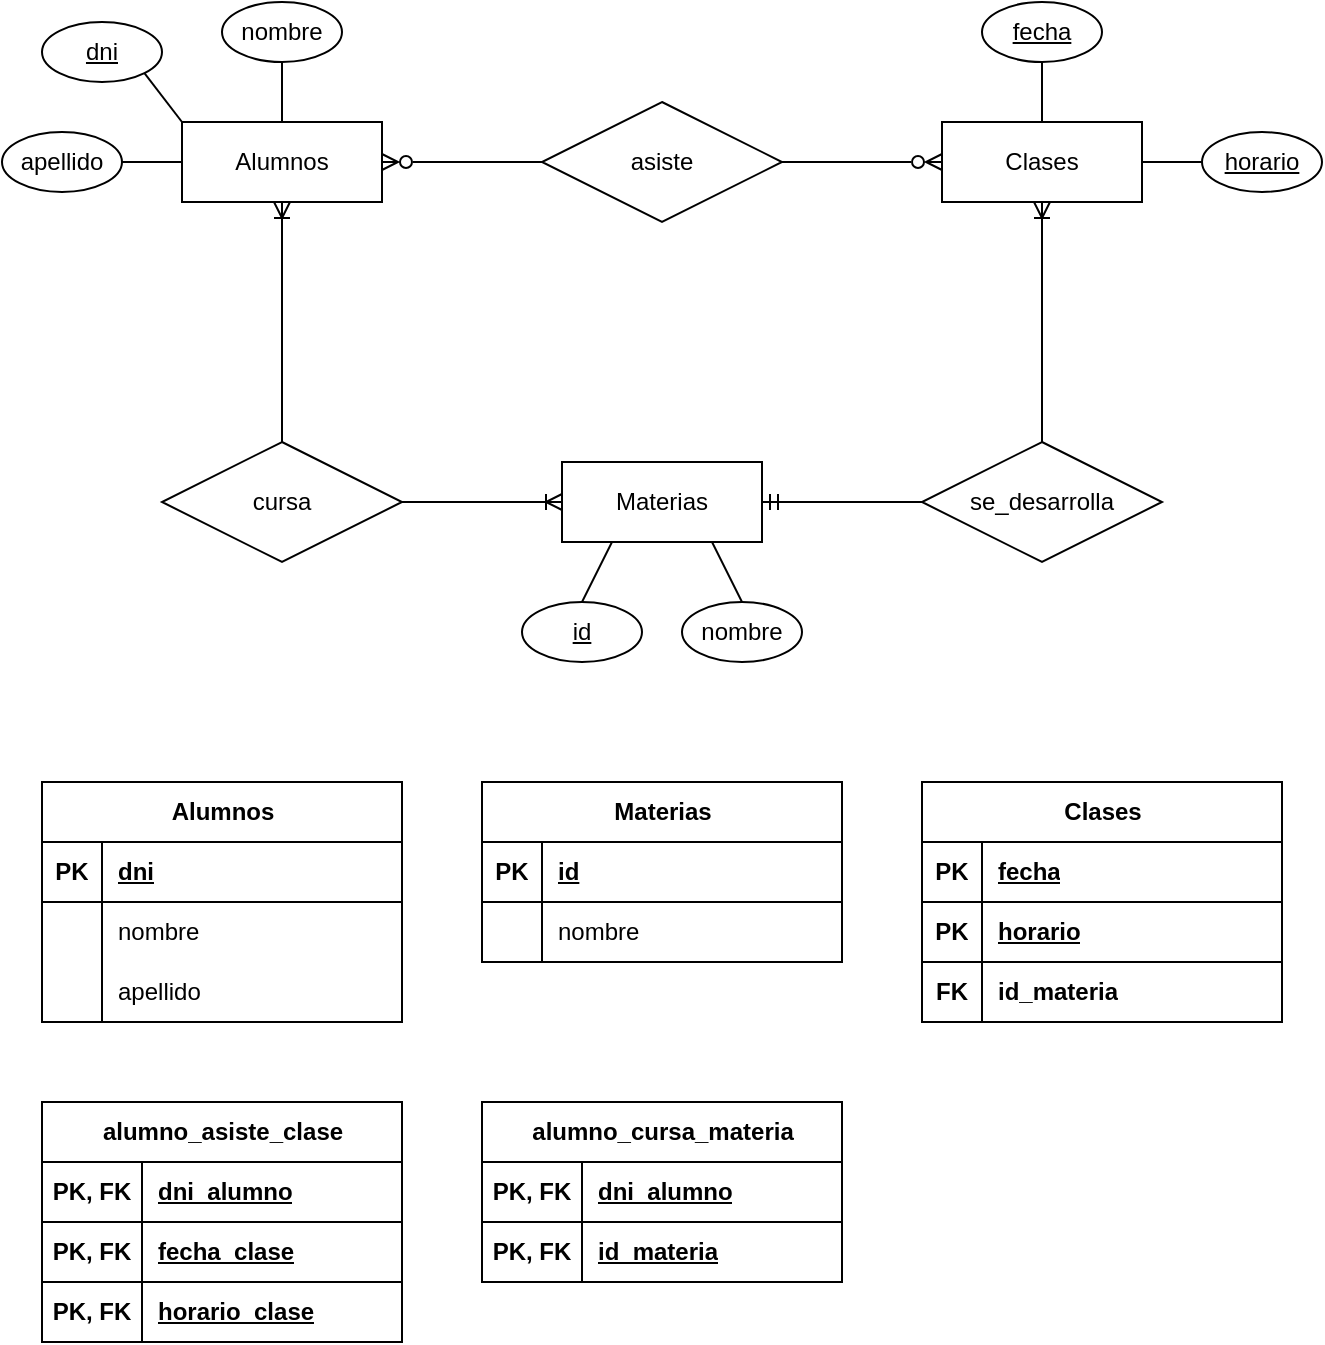 <mxfile version="21.7.5" type="device">
  <diagram name="Page-1" id="X_mmIAgjjW2B2tq-oS4c">
    <mxGraphModel dx="1195" dy="667" grid="1" gridSize="10" guides="1" tooltips="1" connect="1" arrows="1" fold="1" page="1" pageScale="1" pageWidth="850" pageHeight="1100" math="0" shadow="0">
      <root>
        <mxCell id="0" />
        <mxCell id="1" parent="0" />
        <mxCell id="8Df4C4GKqqUU1CxNZXS0-4" style="edgeStyle=orthogonalEdgeStyle;rounded=0;orthogonalLoop=1;jettySize=auto;html=1;entryX=0;entryY=0.5;entryDx=0;entryDy=0;endArrow=none;endFill=0;startArrow=ERzeroToMany;startFill=0;" parent="1" source="8Df4C4GKqqUU1CxNZXS0-1" target="8Df4C4GKqqUU1CxNZXS0-3" edge="1">
          <mxGeometry relative="1" as="geometry" />
        </mxCell>
        <mxCell id="8Df4C4GKqqUU1CxNZXS0-1" value="Alumnos" style="whiteSpace=wrap;html=1;align=center;" parent="1" vertex="1">
          <mxGeometry x="340" y="390" width="100" height="40" as="geometry" />
        </mxCell>
        <mxCell id="8Df4C4GKqqUU1CxNZXS0-5" style="edgeStyle=orthogonalEdgeStyle;rounded=0;orthogonalLoop=1;jettySize=auto;html=1;entryX=1;entryY=0.5;entryDx=0;entryDy=0;endArrow=none;endFill=0;startArrow=ERzeroToMany;startFill=0;" parent="1" source="8Df4C4GKqqUU1CxNZXS0-2" target="8Df4C4GKqqUU1CxNZXS0-3" edge="1">
          <mxGeometry relative="1" as="geometry" />
        </mxCell>
        <mxCell id="8Df4C4GKqqUU1CxNZXS0-14" style="edgeStyle=orthogonalEdgeStyle;rounded=0;orthogonalLoop=1;jettySize=auto;html=1;entryX=0.5;entryY=0;entryDx=0;entryDy=0;endArrow=none;endFill=0;startArrow=ERoneToMany;startFill=0;" parent="1" source="8Df4C4GKqqUU1CxNZXS0-2" target="8Df4C4GKqqUU1CxNZXS0-12" edge="1">
          <mxGeometry relative="1" as="geometry" />
        </mxCell>
        <mxCell id="8Df4C4GKqqUU1CxNZXS0-2" value="Clases" style="whiteSpace=wrap;html=1;align=center;" parent="1" vertex="1">
          <mxGeometry x="720" y="390" width="100" height="40" as="geometry" />
        </mxCell>
        <mxCell id="8Df4C4GKqqUU1CxNZXS0-3" value="asiste" style="shape=rhombus;perimeter=rhombusPerimeter;whiteSpace=wrap;html=1;align=center;" parent="1" vertex="1">
          <mxGeometry x="520" y="380" width="120" height="60" as="geometry" />
        </mxCell>
        <mxCell id="8Df4C4GKqqUU1CxNZXS0-13" style="edgeStyle=orthogonalEdgeStyle;rounded=0;orthogonalLoop=1;jettySize=auto;html=1;entryX=0;entryY=0.5;entryDx=0;entryDy=0;endArrow=none;endFill=0;startArrow=ERmandOne;startFill=0;" parent="1" source="8Df4C4GKqqUU1CxNZXS0-6" target="8Df4C4GKqqUU1CxNZXS0-12" edge="1">
          <mxGeometry relative="1" as="geometry" />
        </mxCell>
        <mxCell id="8Df4C4GKqqUU1CxNZXS0-6" value="Materias" style="whiteSpace=wrap;html=1;align=center;" parent="1" vertex="1">
          <mxGeometry x="530" y="560" width="100" height="40" as="geometry" />
        </mxCell>
        <mxCell id="8Df4C4GKqqUU1CxNZXS0-10" style="edgeStyle=orthogonalEdgeStyle;rounded=0;orthogonalLoop=1;jettySize=auto;html=1;entryX=0.5;entryY=1;entryDx=0;entryDy=0;endArrow=ERoneToMany;endFill=0;startArrow=none;startFill=0;" parent="1" source="8Df4C4GKqqUU1CxNZXS0-9" target="8Df4C4GKqqUU1CxNZXS0-1" edge="1">
          <mxGeometry relative="1" as="geometry" />
        </mxCell>
        <mxCell id="8Df4C4GKqqUU1CxNZXS0-11" style="edgeStyle=orthogonalEdgeStyle;rounded=0;orthogonalLoop=1;jettySize=auto;html=1;entryX=0;entryY=0.5;entryDx=0;entryDy=0;endArrow=ERoneToMany;endFill=0;" parent="1" source="8Df4C4GKqqUU1CxNZXS0-9" target="8Df4C4GKqqUU1CxNZXS0-6" edge="1">
          <mxGeometry relative="1" as="geometry" />
        </mxCell>
        <mxCell id="8Df4C4GKqqUU1CxNZXS0-9" value="cursa" style="shape=rhombus;perimeter=rhombusPerimeter;whiteSpace=wrap;html=1;align=center;" parent="1" vertex="1">
          <mxGeometry x="330" y="550" width="120" height="60" as="geometry" />
        </mxCell>
        <mxCell id="8Df4C4GKqqUU1CxNZXS0-12" value="se_desarrolla" style="shape=rhombus;perimeter=rhombusPerimeter;whiteSpace=wrap;html=1;align=center;" parent="1" vertex="1">
          <mxGeometry x="710" y="550" width="120" height="60" as="geometry" />
        </mxCell>
        <mxCell id="1ckpjfArglEjTaITITCq-5" style="rounded=0;orthogonalLoop=1;jettySize=auto;html=1;exitX=1;exitY=1;exitDx=0;exitDy=0;entryX=0;entryY=0;entryDx=0;entryDy=0;endArrow=none;endFill=0;" edge="1" parent="1" source="1ckpjfArglEjTaITITCq-1" target="8Df4C4GKqqUU1CxNZXS0-1">
          <mxGeometry relative="1" as="geometry" />
        </mxCell>
        <mxCell id="1ckpjfArglEjTaITITCq-1" value="dni" style="ellipse;whiteSpace=wrap;html=1;align=center;fontStyle=4;" vertex="1" parent="1">
          <mxGeometry x="270" y="340" width="60" height="30" as="geometry" />
        </mxCell>
        <mxCell id="1ckpjfArglEjTaITITCq-9" style="edgeStyle=orthogonalEdgeStyle;rounded=0;orthogonalLoop=1;jettySize=auto;html=1;exitX=0.5;exitY=1;exitDx=0;exitDy=0;entryX=0.5;entryY=0;entryDx=0;entryDy=0;endArrow=none;endFill=0;" edge="1" parent="1" source="1ckpjfArglEjTaITITCq-2" target="8Df4C4GKqqUU1CxNZXS0-1">
          <mxGeometry relative="1" as="geometry" />
        </mxCell>
        <mxCell id="1ckpjfArglEjTaITITCq-2" value="nombre" style="ellipse;whiteSpace=wrap;html=1;align=center;" vertex="1" parent="1">
          <mxGeometry x="360" y="330" width="60" height="30" as="geometry" />
        </mxCell>
        <mxCell id="1ckpjfArglEjTaITITCq-7" style="edgeStyle=orthogonalEdgeStyle;rounded=0;orthogonalLoop=1;jettySize=auto;html=1;exitX=1;exitY=0.5;exitDx=0;exitDy=0;entryX=0;entryY=0.5;entryDx=0;entryDy=0;endArrow=none;endFill=0;" edge="1" parent="1" source="1ckpjfArglEjTaITITCq-3" target="8Df4C4GKqqUU1CxNZXS0-1">
          <mxGeometry relative="1" as="geometry" />
        </mxCell>
        <mxCell id="1ckpjfArglEjTaITITCq-3" value="apellido" style="ellipse;whiteSpace=wrap;html=1;align=center;" vertex="1" parent="1">
          <mxGeometry x="250" y="395" width="60" height="30" as="geometry" />
        </mxCell>
        <mxCell id="1ckpjfArglEjTaITITCq-14" style="edgeStyle=orthogonalEdgeStyle;rounded=0;orthogonalLoop=1;jettySize=auto;html=1;entryX=0.5;entryY=0;entryDx=0;entryDy=0;startArrow=none;startFill=0;endArrow=none;endFill=0;" edge="1" parent="1" target="8Df4C4GKqqUU1CxNZXS0-2">
          <mxGeometry relative="1" as="geometry">
            <mxPoint x="770" y="360" as="sourcePoint" />
          </mxGeometry>
        </mxCell>
        <mxCell id="1ckpjfArglEjTaITITCq-13" style="edgeStyle=orthogonalEdgeStyle;rounded=0;orthogonalLoop=1;jettySize=auto;html=1;exitX=0;exitY=0.5;exitDx=0;exitDy=0;entryX=1;entryY=0.5;entryDx=0;entryDy=0;endArrow=none;endFill=0;" edge="1" parent="1" target="8Df4C4GKqqUU1CxNZXS0-2">
          <mxGeometry relative="1" as="geometry">
            <mxPoint x="850" y="410" as="sourcePoint" />
          </mxGeometry>
        </mxCell>
        <mxCell id="1ckpjfArglEjTaITITCq-20" style="rounded=0;orthogonalLoop=1;jettySize=auto;html=1;exitX=0.5;exitY=0;exitDx=0;exitDy=0;entryX=0.25;entryY=1;entryDx=0;entryDy=0;endArrow=none;endFill=0;" edge="1" parent="1" source="1ckpjfArglEjTaITITCq-17" target="8Df4C4GKqqUU1CxNZXS0-6">
          <mxGeometry relative="1" as="geometry" />
        </mxCell>
        <mxCell id="1ckpjfArglEjTaITITCq-17" value="id" style="ellipse;whiteSpace=wrap;html=1;align=center;fontStyle=4;" vertex="1" parent="1">
          <mxGeometry x="510" y="630" width="60" height="30" as="geometry" />
        </mxCell>
        <mxCell id="1ckpjfArglEjTaITITCq-19" style="rounded=0;orthogonalLoop=1;jettySize=auto;html=1;exitX=0.5;exitY=0;exitDx=0;exitDy=0;entryX=0.75;entryY=1;entryDx=0;entryDy=0;endArrow=none;endFill=0;" edge="1" parent="1" source="1ckpjfArglEjTaITITCq-18" target="8Df4C4GKqqUU1CxNZXS0-6">
          <mxGeometry relative="1" as="geometry" />
        </mxCell>
        <mxCell id="1ckpjfArglEjTaITITCq-18" value="nombre" style="ellipse;whiteSpace=wrap;html=1;align=center;" vertex="1" parent="1">
          <mxGeometry x="590" y="630" width="60" height="30" as="geometry" />
        </mxCell>
        <mxCell id="1ckpjfArglEjTaITITCq-21" value="fecha" style="ellipse;whiteSpace=wrap;html=1;align=center;fontStyle=4;" vertex="1" parent="1">
          <mxGeometry x="740" y="330" width="60" height="30" as="geometry" />
        </mxCell>
        <mxCell id="1ckpjfArglEjTaITITCq-22" value="horario" style="ellipse;whiteSpace=wrap;html=1;align=center;fontStyle=4;" vertex="1" parent="1">
          <mxGeometry x="850" y="395" width="60" height="30" as="geometry" />
        </mxCell>
        <mxCell id="1ckpjfArglEjTaITITCq-24" value="Alumnos" style="shape=table;startSize=30;container=1;collapsible=1;childLayout=tableLayout;fixedRows=1;rowLines=0;fontStyle=1;align=center;resizeLast=1;html=1;" vertex="1" parent="1">
          <mxGeometry x="270" y="720" width="180" height="120" as="geometry" />
        </mxCell>
        <mxCell id="1ckpjfArglEjTaITITCq-25" value="" style="shape=tableRow;horizontal=0;startSize=0;swimlaneHead=0;swimlaneBody=0;fillColor=none;collapsible=0;dropTarget=0;points=[[0,0.5],[1,0.5]];portConstraint=eastwest;top=0;left=0;right=0;bottom=1;" vertex="1" parent="1ckpjfArglEjTaITITCq-24">
          <mxGeometry y="30" width="180" height="30" as="geometry" />
        </mxCell>
        <mxCell id="1ckpjfArglEjTaITITCq-26" value="PK" style="shape=partialRectangle;connectable=0;fillColor=none;top=0;left=0;bottom=0;right=0;fontStyle=1;overflow=hidden;whiteSpace=wrap;html=1;" vertex="1" parent="1ckpjfArglEjTaITITCq-25">
          <mxGeometry width="30" height="30" as="geometry">
            <mxRectangle width="30" height="30" as="alternateBounds" />
          </mxGeometry>
        </mxCell>
        <mxCell id="1ckpjfArglEjTaITITCq-27" value="dni" style="shape=partialRectangle;connectable=0;fillColor=none;top=0;left=0;bottom=0;right=0;align=left;spacingLeft=6;fontStyle=5;overflow=hidden;whiteSpace=wrap;html=1;" vertex="1" parent="1ckpjfArglEjTaITITCq-25">
          <mxGeometry x="30" width="150" height="30" as="geometry">
            <mxRectangle width="150" height="30" as="alternateBounds" />
          </mxGeometry>
        </mxCell>
        <mxCell id="1ckpjfArglEjTaITITCq-28" value="" style="shape=tableRow;horizontal=0;startSize=0;swimlaneHead=0;swimlaneBody=0;fillColor=none;collapsible=0;dropTarget=0;points=[[0,0.5],[1,0.5]];portConstraint=eastwest;top=0;left=0;right=0;bottom=0;" vertex="1" parent="1ckpjfArglEjTaITITCq-24">
          <mxGeometry y="60" width="180" height="30" as="geometry" />
        </mxCell>
        <mxCell id="1ckpjfArglEjTaITITCq-29" value="" style="shape=partialRectangle;connectable=0;fillColor=none;top=0;left=0;bottom=0;right=0;editable=1;overflow=hidden;whiteSpace=wrap;html=1;" vertex="1" parent="1ckpjfArglEjTaITITCq-28">
          <mxGeometry width="30" height="30" as="geometry">
            <mxRectangle width="30" height="30" as="alternateBounds" />
          </mxGeometry>
        </mxCell>
        <mxCell id="1ckpjfArglEjTaITITCq-30" value="nombre" style="shape=partialRectangle;connectable=0;fillColor=none;top=0;left=0;bottom=0;right=0;align=left;spacingLeft=6;overflow=hidden;whiteSpace=wrap;html=1;" vertex="1" parent="1ckpjfArglEjTaITITCq-28">
          <mxGeometry x="30" width="150" height="30" as="geometry">
            <mxRectangle width="150" height="30" as="alternateBounds" />
          </mxGeometry>
        </mxCell>
        <mxCell id="1ckpjfArglEjTaITITCq-31" value="" style="shape=tableRow;horizontal=0;startSize=0;swimlaneHead=0;swimlaneBody=0;fillColor=none;collapsible=0;dropTarget=0;points=[[0,0.5],[1,0.5]];portConstraint=eastwest;top=0;left=0;right=0;bottom=0;" vertex="1" parent="1ckpjfArglEjTaITITCq-24">
          <mxGeometry y="90" width="180" height="30" as="geometry" />
        </mxCell>
        <mxCell id="1ckpjfArglEjTaITITCq-32" value="" style="shape=partialRectangle;connectable=0;fillColor=none;top=0;left=0;bottom=0;right=0;editable=1;overflow=hidden;whiteSpace=wrap;html=1;" vertex="1" parent="1ckpjfArglEjTaITITCq-31">
          <mxGeometry width="30" height="30" as="geometry">
            <mxRectangle width="30" height="30" as="alternateBounds" />
          </mxGeometry>
        </mxCell>
        <mxCell id="1ckpjfArglEjTaITITCq-33" value="apellido" style="shape=partialRectangle;connectable=0;fillColor=none;top=0;left=0;bottom=0;right=0;align=left;spacingLeft=6;overflow=hidden;whiteSpace=wrap;html=1;" vertex="1" parent="1ckpjfArglEjTaITITCq-31">
          <mxGeometry x="30" width="150" height="30" as="geometry">
            <mxRectangle width="150" height="30" as="alternateBounds" />
          </mxGeometry>
        </mxCell>
        <mxCell id="1ckpjfArglEjTaITITCq-37" value="Materias" style="shape=table;startSize=30;container=1;collapsible=1;childLayout=tableLayout;fixedRows=1;rowLines=0;fontStyle=1;align=center;resizeLast=1;html=1;" vertex="1" parent="1">
          <mxGeometry x="490" y="720" width="180" height="90" as="geometry" />
        </mxCell>
        <mxCell id="1ckpjfArglEjTaITITCq-38" value="" style="shape=tableRow;horizontal=0;startSize=0;swimlaneHead=0;swimlaneBody=0;fillColor=none;collapsible=0;dropTarget=0;points=[[0,0.5],[1,0.5]];portConstraint=eastwest;top=0;left=0;right=0;bottom=1;" vertex="1" parent="1ckpjfArglEjTaITITCq-37">
          <mxGeometry y="30" width="180" height="30" as="geometry" />
        </mxCell>
        <mxCell id="1ckpjfArglEjTaITITCq-39" value="PK" style="shape=partialRectangle;connectable=0;fillColor=none;top=0;left=0;bottom=0;right=0;fontStyle=1;overflow=hidden;whiteSpace=wrap;html=1;" vertex="1" parent="1ckpjfArglEjTaITITCq-38">
          <mxGeometry width="30" height="30" as="geometry">
            <mxRectangle width="30" height="30" as="alternateBounds" />
          </mxGeometry>
        </mxCell>
        <mxCell id="1ckpjfArglEjTaITITCq-40" value="id" style="shape=partialRectangle;connectable=0;fillColor=none;top=0;left=0;bottom=0;right=0;align=left;spacingLeft=6;fontStyle=5;overflow=hidden;whiteSpace=wrap;html=1;" vertex="1" parent="1ckpjfArglEjTaITITCq-38">
          <mxGeometry x="30" width="150" height="30" as="geometry">
            <mxRectangle width="150" height="30" as="alternateBounds" />
          </mxGeometry>
        </mxCell>
        <mxCell id="1ckpjfArglEjTaITITCq-41" value="" style="shape=tableRow;horizontal=0;startSize=0;swimlaneHead=0;swimlaneBody=0;fillColor=none;collapsible=0;dropTarget=0;points=[[0,0.5],[1,0.5]];portConstraint=eastwest;top=0;left=0;right=0;bottom=0;" vertex="1" parent="1ckpjfArglEjTaITITCq-37">
          <mxGeometry y="60" width="180" height="30" as="geometry" />
        </mxCell>
        <mxCell id="1ckpjfArglEjTaITITCq-42" value="" style="shape=partialRectangle;connectable=0;fillColor=none;top=0;left=0;bottom=0;right=0;editable=1;overflow=hidden;whiteSpace=wrap;html=1;" vertex="1" parent="1ckpjfArglEjTaITITCq-41">
          <mxGeometry width="30" height="30" as="geometry">
            <mxRectangle width="30" height="30" as="alternateBounds" />
          </mxGeometry>
        </mxCell>
        <mxCell id="1ckpjfArglEjTaITITCq-43" value="nombre" style="shape=partialRectangle;connectable=0;fillColor=none;top=0;left=0;bottom=0;right=0;align=left;spacingLeft=6;overflow=hidden;whiteSpace=wrap;html=1;" vertex="1" parent="1ckpjfArglEjTaITITCq-41">
          <mxGeometry x="30" width="150" height="30" as="geometry">
            <mxRectangle width="150" height="30" as="alternateBounds" />
          </mxGeometry>
        </mxCell>
        <mxCell id="1ckpjfArglEjTaITITCq-107" value="" style="group" vertex="1" connectable="0" parent="1">
          <mxGeometry x="490" y="880" width="180" height="90" as="geometry" />
        </mxCell>
        <mxCell id="1ckpjfArglEjTaITITCq-93" value="alumno_cursa_materia" style="shape=table;startSize=30;container=1;collapsible=1;childLayout=tableLayout;fixedRows=1;rowLines=0;fontStyle=1;align=center;resizeLast=1;html=1;" vertex="1" parent="1ckpjfArglEjTaITITCq-107">
          <mxGeometry width="180" height="90" as="geometry" />
        </mxCell>
        <mxCell id="1ckpjfArglEjTaITITCq-94" value="" style="shape=tableRow;horizontal=0;startSize=0;swimlaneHead=0;swimlaneBody=0;fillColor=none;collapsible=0;dropTarget=0;points=[[0,0.5],[1,0.5]];portConstraint=eastwest;top=0;left=0;right=0;bottom=1;" vertex="1" parent="1ckpjfArglEjTaITITCq-93">
          <mxGeometry y="30" width="180" height="30" as="geometry" />
        </mxCell>
        <mxCell id="1ckpjfArglEjTaITITCq-95" value="PK, FK" style="shape=partialRectangle;connectable=0;fillColor=none;top=0;left=0;bottom=0;right=0;fontStyle=1;overflow=hidden;whiteSpace=wrap;html=1;" vertex="1" parent="1ckpjfArglEjTaITITCq-94">
          <mxGeometry width="50" height="30" as="geometry">
            <mxRectangle width="50" height="30" as="alternateBounds" />
          </mxGeometry>
        </mxCell>
        <mxCell id="1ckpjfArglEjTaITITCq-96" value="dni_alumno" style="shape=partialRectangle;connectable=0;fillColor=none;top=0;left=0;bottom=0;right=0;align=left;spacingLeft=6;fontStyle=5;overflow=hidden;whiteSpace=wrap;html=1;" vertex="1" parent="1ckpjfArglEjTaITITCq-94">
          <mxGeometry x="50" width="130" height="30" as="geometry">
            <mxRectangle width="130" height="30" as="alternateBounds" />
          </mxGeometry>
        </mxCell>
        <mxCell id="1ckpjfArglEjTaITITCq-97" value="" style="shape=tableRow;horizontal=0;startSize=0;swimlaneHead=0;swimlaneBody=0;fillColor=none;collapsible=0;dropTarget=0;points=[[0,0.5],[1,0.5]];portConstraint=eastwest;top=0;left=0;right=0;bottom=0;" vertex="1" parent="1ckpjfArglEjTaITITCq-93">
          <mxGeometry y="60" width="180" height="30" as="geometry" />
        </mxCell>
        <mxCell id="1ckpjfArglEjTaITITCq-98" value="" style="shape=partialRectangle;connectable=0;fillColor=none;top=0;left=0;bottom=0;right=0;editable=1;overflow=hidden;whiteSpace=wrap;html=1;" vertex="1" parent="1ckpjfArglEjTaITITCq-97">
          <mxGeometry width="50" height="30" as="geometry">
            <mxRectangle width="50" height="30" as="alternateBounds" />
          </mxGeometry>
        </mxCell>
        <mxCell id="1ckpjfArglEjTaITITCq-99" value="" style="shape=partialRectangle;connectable=0;fillColor=none;top=0;left=0;bottom=0;right=0;align=left;spacingLeft=6;overflow=hidden;whiteSpace=wrap;html=1;" vertex="1" parent="1ckpjfArglEjTaITITCq-97">
          <mxGeometry x="50" width="130" height="30" as="geometry">
            <mxRectangle width="130" height="30" as="alternateBounds" />
          </mxGeometry>
        </mxCell>
        <mxCell id="1ckpjfArglEjTaITITCq-103" value="" style="shape=tableRow;horizontal=0;startSize=0;swimlaneHead=0;swimlaneBody=0;fillColor=none;collapsible=0;dropTarget=0;points=[[0,0.5],[1,0.5]];portConstraint=eastwest;top=0;left=0;right=0;bottom=1;" vertex="1" parent="1ckpjfArglEjTaITITCq-107">
          <mxGeometry y="60" width="180" height="30" as="geometry" />
        </mxCell>
        <mxCell id="1ckpjfArglEjTaITITCq-104" value="PK, FK" style="shape=partialRectangle;connectable=0;fillColor=none;top=0;left=0;bottom=0;right=0;fontStyle=1;overflow=hidden;whiteSpace=wrap;html=1;" vertex="1" parent="1ckpjfArglEjTaITITCq-103">
          <mxGeometry width="50" height="30" as="geometry">
            <mxRectangle width="50" height="30" as="alternateBounds" />
          </mxGeometry>
        </mxCell>
        <mxCell id="1ckpjfArglEjTaITITCq-105" value="id_materia" style="shape=partialRectangle;connectable=0;fillColor=none;top=0;left=0;bottom=0;right=0;align=left;spacingLeft=6;fontStyle=5;overflow=hidden;whiteSpace=wrap;html=1;" vertex="1" parent="1ckpjfArglEjTaITITCq-103">
          <mxGeometry x="50" width="130" height="30" as="geometry">
            <mxRectangle width="130" height="30" as="alternateBounds" />
          </mxGeometry>
        </mxCell>
        <mxCell id="1ckpjfArglEjTaITITCq-108" value="" style="group" vertex="1" connectable="0" parent="1">
          <mxGeometry x="270" y="880" width="180" height="120" as="geometry" />
        </mxCell>
        <mxCell id="1ckpjfArglEjTaITITCq-74" value="alumno_asiste_clase" style="shape=table;startSize=30;container=1;collapsible=1;childLayout=tableLayout;fixedRows=1;rowLines=0;fontStyle=1;align=center;resizeLast=1;html=1;" vertex="1" parent="1ckpjfArglEjTaITITCq-108">
          <mxGeometry width="180" height="120" as="geometry" />
        </mxCell>
        <mxCell id="1ckpjfArglEjTaITITCq-75" value="" style="shape=tableRow;horizontal=0;startSize=0;swimlaneHead=0;swimlaneBody=0;fillColor=none;collapsible=0;dropTarget=0;points=[[0,0.5],[1,0.5]];portConstraint=eastwest;top=0;left=0;right=0;bottom=1;" vertex="1" parent="1ckpjfArglEjTaITITCq-74">
          <mxGeometry y="30" width="180" height="30" as="geometry" />
        </mxCell>
        <mxCell id="1ckpjfArglEjTaITITCq-76" value="PK, FK" style="shape=partialRectangle;connectable=0;fillColor=none;top=0;left=0;bottom=0;right=0;fontStyle=1;overflow=hidden;whiteSpace=wrap;html=1;" vertex="1" parent="1ckpjfArglEjTaITITCq-75">
          <mxGeometry width="50" height="30" as="geometry">
            <mxRectangle width="50" height="30" as="alternateBounds" />
          </mxGeometry>
        </mxCell>
        <mxCell id="1ckpjfArglEjTaITITCq-77" value="dni_alumno" style="shape=partialRectangle;connectable=0;fillColor=none;top=0;left=0;bottom=0;right=0;align=left;spacingLeft=6;fontStyle=5;overflow=hidden;whiteSpace=wrap;html=1;" vertex="1" parent="1ckpjfArglEjTaITITCq-75">
          <mxGeometry x="50" width="130" height="30" as="geometry">
            <mxRectangle width="130" height="30" as="alternateBounds" />
          </mxGeometry>
        </mxCell>
        <mxCell id="1ckpjfArglEjTaITITCq-78" value="" style="shape=tableRow;horizontal=0;startSize=0;swimlaneHead=0;swimlaneBody=0;fillColor=none;collapsible=0;dropTarget=0;points=[[0,0.5],[1,0.5]];portConstraint=eastwest;top=0;left=0;right=0;bottom=0;" vertex="1" parent="1ckpjfArglEjTaITITCq-74">
          <mxGeometry y="60" width="180" height="30" as="geometry" />
        </mxCell>
        <mxCell id="1ckpjfArglEjTaITITCq-79" value="" style="shape=partialRectangle;connectable=0;fillColor=none;top=0;left=0;bottom=0;right=0;editable=1;overflow=hidden;whiteSpace=wrap;html=1;" vertex="1" parent="1ckpjfArglEjTaITITCq-78">
          <mxGeometry width="50" height="30" as="geometry">
            <mxRectangle width="50" height="30" as="alternateBounds" />
          </mxGeometry>
        </mxCell>
        <mxCell id="1ckpjfArglEjTaITITCq-80" value="" style="shape=partialRectangle;connectable=0;fillColor=none;top=0;left=0;bottom=0;right=0;align=left;spacingLeft=6;overflow=hidden;whiteSpace=wrap;html=1;" vertex="1" parent="1ckpjfArglEjTaITITCq-78">
          <mxGeometry x="50" width="130" height="30" as="geometry">
            <mxRectangle width="130" height="30" as="alternateBounds" />
          </mxGeometry>
        </mxCell>
        <mxCell id="1ckpjfArglEjTaITITCq-81" value="" style="shape=tableRow;horizontal=0;startSize=0;swimlaneHead=0;swimlaneBody=0;fillColor=none;collapsible=0;dropTarget=0;points=[[0,0.5],[1,0.5]];portConstraint=eastwest;top=0;left=0;right=0;bottom=0;" vertex="1" parent="1ckpjfArglEjTaITITCq-74">
          <mxGeometry y="90" width="180" height="30" as="geometry" />
        </mxCell>
        <mxCell id="1ckpjfArglEjTaITITCq-82" value="" style="shape=partialRectangle;connectable=0;fillColor=none;top=0;left=0;bottom=0;right=0;editable=1;overflow=hidden;whiteSpace=wrap;html=1;" vertex="1" parent="1ckpjfArglEjTaITITCq-81">
          <mxGeometry width="50" height="30" as="geometry">
            <mxRectangle width="50" height="30" as="alternateBounds" />
          </mxGeometry>
        </mxCell>
        <mxCell id="1ckpjfArglEjTaITITCq-83" value="" style="shape=partialRectangle;connectable=0;fillColor=none;top=0;left=0;bottom=0;right=0;align=left;spacingLeft=6;overflow=hidden;whiteSpace=wrap;html=1;" vertex="1" parent="1ckpjfArglEjTaITITCq-81">
          <mxGeometry x="50" width="130" height="30" as="geometry">
            <mxRectangle width="130" height="30" as="alternateBounds" />
          </mxGeometry>
        </mxCell>
        <mxCell id="1ckpjfArglEjTaITITCq-87" value="" style="shape=tableRow;horizontal=0;startSize=0;swimlaneHead=0;swimlaneBody=0;fillColor=none;collapsible=0;dropTarget=0;points=[[0,0.5],[1,0.5]];portConstraint=eastwest;top=0;left=0;right=0;bottom=1;" vertex="1" parent="1ckpjfArglEjTaITITCq-108">
          <mxGeometry y="60" width="180" height="30" as="geometry" />
        </mxCell>
        <mxCell id="1ckpjfArglEjTaITITCq-88" value="PK, FK" style="shape=partialRectangle;connectable=0;fillColor=none;top=0;left=0;bottom=0;right=0;fontStyle=1;overflow=hidden;whiteSpace=wrap;html=1;" vertex="1" parent="1ckpjfArglEjTaITITCq-87">
          <mxGeometry width="50" height="30" as="geometry">
            <mxRectangle width="30" height="30" as="alternateBounds" />
          </mxGeometry>
        </mxCell>
        <mxCell id="1ckpjfArglEjTaITITCq-89" value="fecha_clase" style="shape=partialRectangle;connectable=0;fillColor=none;top=0;left=0;bottom=0;right=0;align=left;spacingLeft=6;fontStyle=5;overflow=hidden;whiteSpace=wrap;html=1;" vertex="1" parent="1ckpjfArglEjTaITITCq-87">
          <mxGeometry x="50" width="130" height="30" as="geometry">
            <mxRectangle width="150" height="30" as="alternateBounds" />
          </mxGeometry>
        </mxCell>
        <mxCell id="1ckpjfArglEjTaITITCq-90" value="" style="shape=tableRow;horizontal=0;startSize=0;swimlaneHead=0;swimlaneBody=0;fillColor=none;collapsible=0;dropTarget=0;points=[[0,0.5],[1,0.5]];portConstraint=eastwest;top=0;left=0;right=0;bottom=1;" vertex="1" parent="1ckpjfArglEjTaITITCq-108">
          <mxGeometry y="90" width="180" height="30" as="geometry" />
        </mxCell>
        <mxCell id="1ckpjfArglEjTaITITCq-91" value="PK, FK" style="shape=partialRectangle;connectable=0;fillColor=none;top=0;left=0;bottom=0;right=0;fontStyle=1;overflow=hidden;whiteSpace=wrap;html=1;" vertex="1" parent="1ckpjfArglEjTaITITCq-90">
          <mxGeometry width="50" height="30" as="geometry">
            <mxRectangle width="30" height="30" as="alternateBounds" />
          </mxGeometry>
        </mxCell>
        <mxCell id="1ckpjfArglEjTaITITCq-92" value="horario_clase" style="shape=partialRectangle;connectable=0;fillColor=none;top=0;left=0;bottom=0;right=0;align=left;spacingLeft=6;fontStyle=5;overflow=hidden;whiteSpace=wrap;html=1;" vertex="1" parent="1ckpjfArglEjTaITITCq-90">
          <mxGeometry x="50" width="130" height="30" as="geometry">
            <mxRectangle width="150" height="30" as="alternateBounds" />
          </mxGeometry>
        </mxCell>
        <mxCell id="1ckpjfArglEjTaITITCq-142" value="Clases" style="shape=table;startSize=30;container=1;collapsible=1;childLayout=tableLayout;fixedRows=1;rowLines=0;fontStyle=1;align=center;resizeLast=1;html=1;" vertex="1" parent="1">
          <mxGeometry x="710" y="720" width="180" height="120" as="geometry" />
        </mxCell>
        <mxCell id="1ckpjfArglEjTaITITCq-143" value="" style="shape=tableRow;horizontal=0;startSize=0;swimlaneHead=0;swimlaneBody=0;fillColor=none;collapsible=0;dropTarget=0;points=[[0,0.5],[1,0.5]];portConstraint=eastwest;top=0;left=0;right=0;bottom=1;" vertex="1" parent="1ckpjfArglEjTaITITCq-142">
          <mxGeometry y="30" width="180" height="30" as="geometry" />
        </mxCell>
        <mxCell id="1ckpjfArglEjTaITITCq-144" value="PK" style="shape=partialRectangle;connectable=0;fillColor=none;top=0;left=0;bottom=0;right=0;fontStyle=1;overflow=hidden;whiteSpace=wrap;html=1;" vertex="1" parent="1ckpjfArglEjTaITITCq-143">
          <mxGeometry width="30" height="30" as="geometry">
            <mxRectangle width="30" height="30" as="alternateBounds" />
          </mxGeometry>
        </mxCell>
        <mxCell id="1ckpjfArglEjTaITITCq-145" value="fecha" style="shape=partialRectangle;connectable=0;fillColor=none;top=0;left=0;bottom=0;right=0;align=left;spacingLeft=6;fontStyle=5;overflow=hidden;whiteSpace=wrap;html=1;" vertex="1" parent="1ckpjfArglEjTaITITCq-143">
          <mxGeometry x="30" width="150" height="30" as="geometry">
            <mxRectangle width="150" height="30" as="alternateBounds" />
          </mxGeometry>
        </mxCell>
        <mxCell id="1ckpjfArglEjTaITITCq-146" value="" style="shape=tableRow;horizontal=0;startSize=0;swimlaneHead=0;swimlaneBody=0;fillColor=none;collapsible=0;dropTarget=0;points=[[0,0.5],[1,0.5]];portConstraint=eastwest;top=0;left=0;right=0;bottom=0;" vertex="1" parent="1ckpjfArglEjTaITITCq-142">
          <mxGeometry y="60" width="180" height="30" as="geometry" />
        </mxCell>
        <mxCell id="1ckpjfArglEjTaITITCq-147" value="" style="shape=partialRectangle;connectable=0;fillColor=none;top=0;left=0;bottom=0;right=0;editable=1;overflow=hidden;whiteSpace=wrap;html=1;" vertex="1" parent="1ckpjfArglEjTaITITCq-146">
          <mxGeometry width="30" height="30" as="geometry">
            <mxRectangle width="30" height="30" as="alternateBounds" />
          </mxGeometry>
        </mxCell>
        <mxCell id="1ckpjfArglEjTaITITCq-148" value="" style="shape=partialRectangle;connectable=0;fillColor=none;top=0;left=0;bottom=0;right=0;align=left;spacingLeft=6;overflow=hidden;whiteSpace=wrap;html=1;" vertex="1" parent="1ckpjfArglEjTaITITCq-146">
          <mxGeometry x="30" width="150" height="30" as="geometry">
            <mxRectangle width="150" height="30" as="alternateBounds" />
          </mxGeometry>
        </mxCell>
        <mxCell id="1ckpjfArglEjTaITITCq-149" value="" style="shape=tableRow;horizontal=0;startSize=0;swimlaneHead=0;swimlaneBody=0;fillColor=none;collapsible=0;dropTarget=0;points=[[0,0.5],[1,0.5]];portConstraint=eastwest;top=0;left=0;right=0;bottom=0;" vertex="1" parent="1ckpjfArglEjTaITITCq-142">
          <mxGeometry y="90" width="180" height="30" as="geometry" />
        </mxCell>
        <mxCell id="1ckpjfArglEjTaITITCq-150" value="&lt;b&gt;FK&lt;/b&gt;" style="shape=partialRectangle;connectable=0;fillColor=none;top=0;left=0;bottom=0;right=0;editable=1;overflow=hidden;whiteSpace=wrap;html=1;" vertex="1" parent="1ckpjfArglEjTaITITCq-149">
          <mxGeometry width="30" height="30" as="geometry">
            <mxRectangle width="30" height="30" as="alternateBounds" />
          </mxGeometry>
        </mxCell>
        <mxCell id="1ckpjfArglEjTaITITCq-151" value="&lt;b&gt;id_materia&lt;/b&gt;" style="shape=partialRectangle;connectable=0;fillColor=none;top=0;left=0;bottom=0;right=0;align=left;spacingLeft=6;overflow=hidden;whiteSpace=wrap;html=1;" vertex="1" parent="1ckpjfArglEjTaITITCq-149">
          <mxGeometry x="30" width="150" height="30" as="geometry">
            <mxRectangle width="150" height="30" as="alternateBounds" />
          </mxGeometry>
        </mxCell>
        <mxCell id="1ckpjfArglEjTaITITCq-152" value="" style="shape=tableRow;horizontal=0;startSize=0;swimlaneHead=0;swimlaneBody=0;fillColor=none;collapsible=0;dropTarget=0;points=[[0,0.5],[1,0.5]];portConstraint=eastwest;top=0;left=0;right=0;bottom=1;" vertex="1" parent="1">
          <mxGeometry x="710" y="780" width="180" height="30" as="geometry" />
        </mxCell>
        <mxCell id="1ckpjfArglEjTaITITCq-153" value="PK" style="shape=partialRectangle;connectable=0;fillColor=none;top=0;left=0;bottom=0;right=0;fontStyle=1;overflow=hidden;whiteSpace=wrap;html=1;" vertex="1" parent="1ckpjfArglEjTaITITCq-152">
          <mxGeometry width="30" height="30" as="geometry">
            <mxRectangle width="30" height="30" as="alternateBounds" />
          </mxGeometry>
        </mxCell>
        <mxCell id="1ckpjfArglEjTaITITCq-154" value="horario" style="shape=partialRectangle;connectable=0;fillColor=none;top=0;left=0;bottom=0;right=0;align=left;spacingLeft=6;fontStyle=5;overflow=hidden;whiteSpace=wrap;html=1;" vertex="1" parent="1ckpjfArglEjTaITITCq-152">
          <mxGeometry x="30" width="150" height="30" as="geometry">
            <mxRectangle width="150" height="30" as="alternateBounds" />
          </mxGeometry>
        </mxCell>
      </root>
    </mxGraphModel>
  </diagram>
</mxfile>
